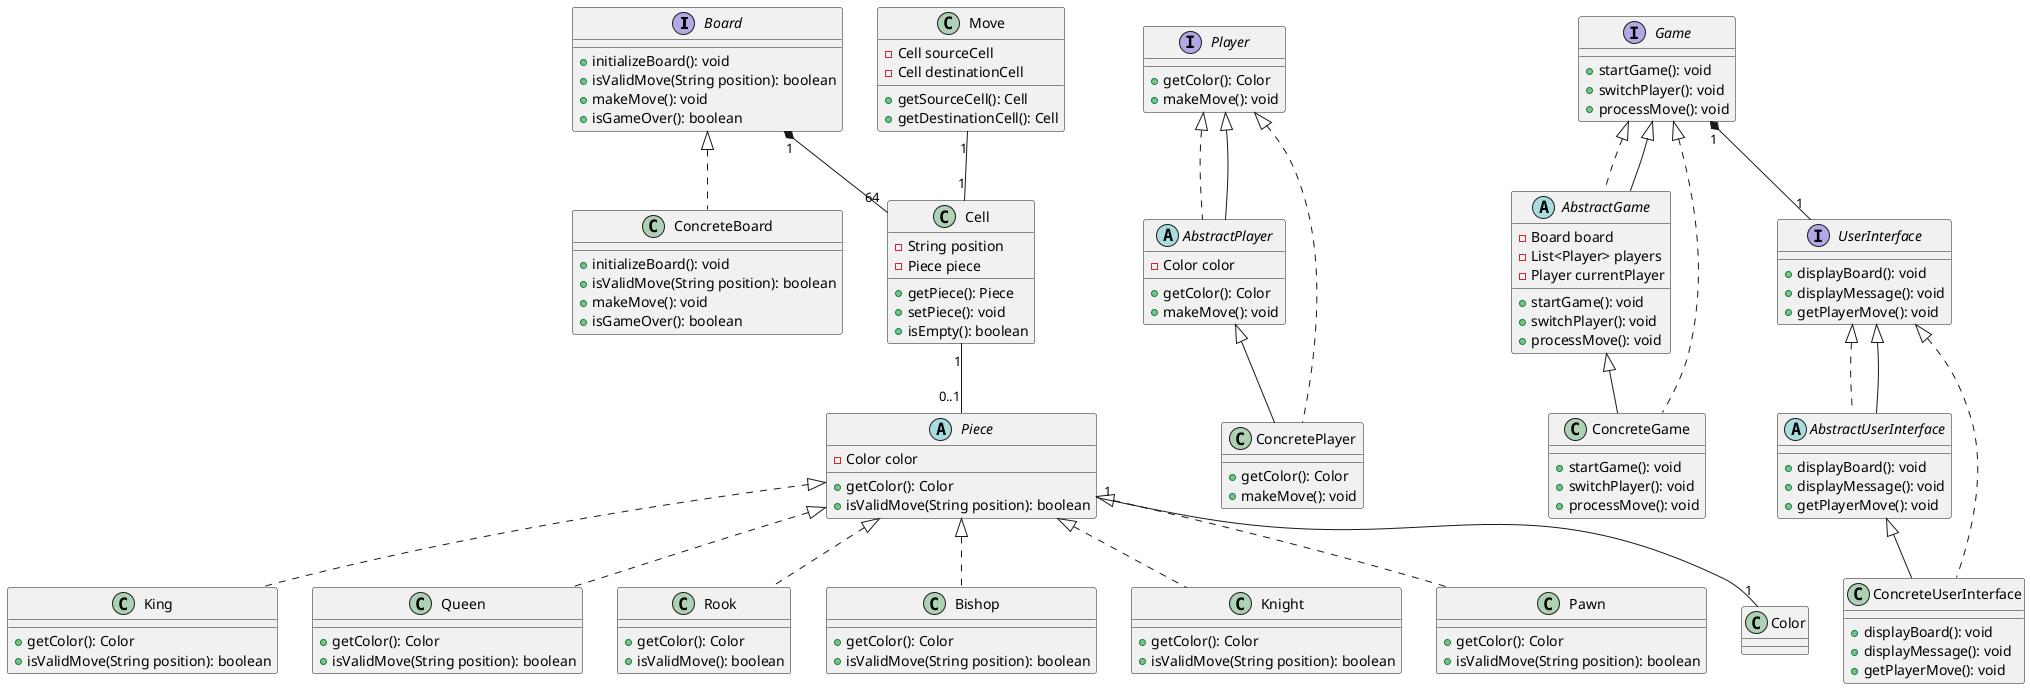 @startuml

interface Board {
  + initializeBoard(): void
  + isValidMove(String position): boolean
  + makeMove(): void
  + isGameOver(): boolean
}

class ConcreteBoard {
  + initializeBoard(): void
  + isValidMove(String position): boolean
  + makeMove(): void
  + isGameOver(): boolean
}

class Cell {
  - String position
  - Piece piece
  + getPiece(): Piece
  + setPiece(): void
  + isEmpty(): boolean
}

abstract class Piece {
  - Color color
  + getColor(): Color
  + isValidMove(String position): boolean
}

class King {
  + getColor(): Color
  + isValidMove(String position): boolean
}

class Queen {
  + getColor(): Color
  + isValidMove(String position): boolean
}

class Rook {
  + getColor(): Color
  + isValidMove(): boolean
}

class Bishop {
  + getColor(): Color
  + isValidMove(String position): boolean
}

class Knight {
  + getColor(): Color
  + isValidMove(String position): boolean
}

class Pawn {
  + getColor(): Color
  + isValidMove(String position): boolean
}

interface Player {
  + getColor(): Color
  + makeMove(): void
}

abstract class AbstractPlayer implements Player {
  - Color color
  + getColor(): Color
  + makeMove(): void
}

class ConcretePlayer extends AbstractPlayer {
  + getColor(): Color
  + makeMove(): void
}

class Move {
  - Cell sourceCell
  - Cell destinationCell
  + getSourceCell(): Cell
  + getDestinationCell(): Cell
}

interface Game {
  + startGame(): void
  + switchPlayer(): void
  + processMove(): void
}

abstract class AbstractGame implements Game {
  - Board board
  - List<Player> players
  - Player currentPlayer
  + startGame(): void
  + switchPlayer(): void
  + processMove(): void
}

class ConcreteGame extends AbstractGame {
  + startGame(): void
  + switchPlayer(): void
  + processMove(): void
}

interface UserInterface {
  + displayBoard(): void
  + displayMessage(): void
  + getPlayerMove(): void
}

abstract class AbstractUserInterface implements UserInterface {
  + displayBoard(): void
  + displayMessage(): void
  + getPlayerMove(): void
}

class ConcreteUserInterface extends AbstractUserInterface {
  + displayBoard(): void
  + displayMessage(): void
  + getPlayerMove(): void
}

Board <|.. ConcreteBoard
Player <|.. ConcretePlayer
Game <|.. ConcreteGame
UserInterface <|.. ConcreteUserInterface
Player <|-- AbstractPlayer
Game <|-- AbstractGame
UserInterface <|-- AbstractUserInterface

Board "1" *-- "64" Cell
Cell "1" -- "0..1" Piece
Piece <|.. King
Piece <|.. Queen
Piece <|.. Rook
Piece <|.. Bishop
Piece <|.. Knight
Piece <|.. Pawn
Piece "1" -- "1" Color
Move "1" -- "1" Cell
Game "1" *-- "1" UserInterface

@enduml
